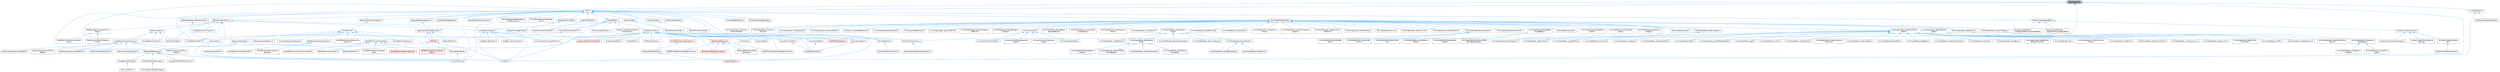 digraph "EditorEngine.h"
{
 // INTERACTIVE_SVG=YES
 // LATEX_PDF_SIZE
  bgcolor="transparent";
  edge [fontname=Helvetica,fontsize=10,labelfontname=Helvetica,labelfontsize=10];
  node [fontname=Helvetica,fontsize=10,shape=box,height=0.2,width=0.4];
  Node1 [id="Node000001",label="EditorEngine.h",height=0.2,width=0.4,color="gray40", fillcolor="grey60", style="filled", fontcolor="black",tooltip=" "];
  Node1 -> Node2 [id="edge1_Node000001_Node000002",dir="back",color="steelblue1",style="solid",tooltip=" "];
  Node2 [id="Node000002",label="BookMarkTypeActions.h",height=0.2,width=0.4,color="grey40", fillcolor="white", style="filled",URL="$d0/d2f/BookMarkTypeActions_8h.html",tooltip=" "];
  Node2 -> Node3 [id="edge2_Node000002_Node000003",dir="back",color="steelblue1",style="solid",tooltip=" "];
  Node3 [id="Node000003",label="BookmarkSingleViewportActions.h",height=0.2,width=0.4,color="grey40", fillcolor="white", style="filled",URL="$d3/dd5/BookmarkSingleViewportActions_8h.html",tooltip=" "];
  Node1 -> Node4 [id="edge3_Node000001_Node000004",dir="back",color="steelblue1",style="solid",tooltip=" "];
  Node4 [id="Node000004",label="Editor.h",height=0.2,width=0.4,color="grey40", fillcolor="white", style="filled",URL="$de/d6e/Editor_8h.html",tooltip=" "];
  Node4 -> Node5 [id="edge4_Node000004_Node000005",dir="back",color="steelblue1",style="solid",tooltip=" "];
  Node5 [id="Node000005",label="AnimGraphNode_Base.h",height=0.2,width=0.4,color="grey40", fillcolor="white", style="filled",URL="$d0/dfb/AnimGraphNode__Base_8h.html",tooltip=" "];
  Node5 -> Node6 [id="edge5_Node000005_Node000006",dir="back",color="steelblue1",style="solid",tooltip=" "];
  Node6 [id="Node000006",label="AnimGraphNodeAlphaOptions.h",height=0.2,width=0.4,color="grey40", fillcolor="white", style="filled",URL="$d6/df6/AnimGraphNodeAlphaOptions_8h.html",tooltip=" "];
  Node5 -> Node7 [id="edge6_Node000005_Node000007",dir="back",color="steelblue1",style="solid",tooltip=" "];
  Node7 [id="Node000007",label="AnimGraphNodeBinding.h",height=0.2,width=0.4,color="grey40", fillcolor="white", style="filled",URL="$d6/d3b/AnimGraphNodeBinding_8h.html",tooltip=" "];
  Node5 -> Node8 [id="edge7_Node000005_Node000008",dir="back",color="steelblue1",style="solid",tooltip=" "];
  Node8 [id="Node000008",label="AnimGraphNode_ApplyAdditive.h",height=0.2,width=0.4,color="grey40", fillcolor="white", style="filled",URL="$da/d67/AnimGraphNode__ApplyAdditive_8h.html",tooltip=" "];
  Node5 -> Node9 [id="edge8_Node000005_Node000009",dir="back",color="steelblue1",style="solid",tooltip=" "];
  Node9 [id="Node000009",label="AnimGraphNode_ApplyMeshSpace\lAdditive.h",height=0.2,width=0.4,color="grey40", fillcolor="white", style="filled",URL="$dd/dc4/AnimGraphNode__ApplyMeshSpaceAdditive_8h.html",tooltip=" "];
  Node5 -> Node10 [id="edge9_Node000005_Node000010",dir="back",color="steelblue1",style="solid",tooltip=" "];
  Node10 [id="Node000010",label="AnimGraphNode_AssetPlayer\lBase.h",height=0.2,width=0.4,color="grey40", fillcolor="white", style="filled",URL="$d1/d4f/AnimGraphNode__AssetPlayerBase_8h.html",tooltip=" "];
  Node10 -> Node11 [id="edge10_Node000010_Node000011",dir="back",color="steelblue1",style="solid",tooltip=" "];
  Node11 [id="Node000011",label="AnimGraphNode_BlendSpace\lBase.h",height=0.2,width=0.4,color="grey40", fillcolor="white", style="filled",URL="$d7/d6d/AnimGraphNode__BlendSpaceBase_8h.html",tooltip=" "];
  Node11 -> Node12 [id="edge11_Node000011_Node000012",dir="back",color="steelblue1",style="solid",tooltip=" "];
  Node12 [id="Node000012",label="AnimGraphNode_AimOffsetLookAt.h",height=0.2,width=0.4,color="grey40", fillcolor="white", style="filled",URL="$d2/daa/AnimGraphNode__AimOffsetLookAt_8h.html",tooltip=" "];
  Node11 -> Node13 [id="edge12_Node000011_Node000013",dir="back",color="steelblue1",style="solid",tooltip=" "];
  Node13 [id="Node000013",label="AnimGraphNode_BlendSpace\lEvaluator.h",height=0.2,width=0.4,color="grey40", fillcolor="white", style="filled",URL="$d0/d5d/AnimGraphNode__BlendSpaceEvaluator_8h.html",tooltip=" "];
  Node11 -> Node14 [id="edge13_Node000011_Node000014",dir="back",color="steelblue1",style="solid",tooltip=" "];
  Node14 [id="Node000014",label="AnimGraphNode_BlendSpace\lPlayer.h",height=0.2,width=0.4,color="grey40", fillcolor="white", style="filled",URL="$d2/d22/AnimGraphNode__BlendSpacePlayer_8h.html",tooltip=" "];
  Node11 -> Node15 [id="edge14_Node000011_Node000015",dir="back",color="steelblue1",style="solid",tooltip=" "];
  Node15 [id="Node000015",label="AnimGraphNode_RotationOffset\lBlendSpace.h",height=0.2,width=0.4,color="grey40", fillcolor="white", style="filled",URL="$dc/dd5/AnimGraphNode__RotationOffsetBlendSpace_8h.html",tooltip=" "];
  Node10 -> Node16 [id="edge15_Node000010_Node000016",dir="back",color="steelblue1",style="solid",tooltip=" "];
  Node16 [id="Node000016",label="AnimGraphNode_PoseByName.h",height=0.2,width=0.4,color="grey40", fillcolor="white", style="filled",URL="$d7/d02/AnimGraphNode__PoseByName_8h.html",tooltip=" "];
  Node10 -> Node17 [id="edge16_Node000010_Node000017",dir="back",color="steelblue1",style="solid",tooltip=" "];
  Node17 [id="Node000017",label="AnimGraphNode_PoseHandler.h",height=0.2,width=0.4,color="grey40", fillcolor="white", style="filled",URL="$df/dfb/AnimGraphNode__PoseHandler_8h.html",tooltip=" "];
  Node17 -> Node18 [id="edge17_Node000017_Node000018",dir="back",color="steelblue1",style="solid",tooltip=" "];
  Node18 [id="Node000018",label="AnimGraphNode_PoseBlendNode.h",height=0.2,width=0.4,color="grey40", fillcolor="white", style="filled",URL="$de/d70/AnimGraphNode__PoseBlendNode_8h.html",tooltip=" "];
  Node17 -> Node19 [id="edge18_Node000017_Node000019",dir="back",color="steelblue1",style="solid",tooltip=" "];
  Node19 [id="Node000019",label="AnimGraphNode_PoseDriver.h",height=0.2,width=0.4,color="grey40", fillcolor="white", style="filled",URL="$d7/d7d/AnimGraphNode__PoseDriver_8h.html",tooltip=" "];
  Node10 -> Node20 [id="edge19_Node000010_Node000020",dir="back",color="steelblue1",style="solid",tooltip=" "];
  Node20 [id="Node000020",label="AnimGraphNode_SequenceEvaluator.h",height=0.2,width=0.4,color="grey40", fillcolor="white", style="filled",URL="$d1/d1c/AnimGraphNode__SequenceEvaluator_8h.html",tooltip=" "];
  Node10 -> Node21 [id="edge20_Node000010_Node000021",dir="back",color="steelblue1",style="solid",tooltip=" "];
  Node21 [id="Node000021",label="AnimGraphNode_SequencePlayer.h",height=0.2,width=0.4,color="grey40", fillcolor="white", style="filled",URL="$d2/d91/AnimGraphNode__SequencePlayer_8h.html",tooltip=" "];
  Node5 -> Node22 [id="edge21_Node000005_Node000022",dir="back",color="steelblue1",style="solid",tooltip=" "];
  Node22 [id="Node000022",label="AnimGraphNode_BlendBoneBy\lChannel.h",height=0.2,width=0.4,color="grey40", fillcolor="white", style="filled",URL="$de/da9/AnimGraphNode__BlendBoneByChannel_8h.html",tooltip=" "];
  Node5 -> Node23 [id="edge22_Node000005_Node000023",dir="back",color="steelblue1",style="solid",tooltip=" "];
  Node23 [id="Node000023",label="AnimGraphNode_BlendListBase.h",height=0.2,width=0.4,color="grey40", fillcolor="white", style="filled",URL="$d7/d20/AnimGraphNode__BlendListBase_8h.html",tooltip=" "];
  Node23 -> Node24 [id="edge23_Node000023_Node000024",dir="back",color="steelblue1",style="solid",tooltip=" "];
  Node24 [id="Node000024",label="AnimGraphNode_BlendListBy\lBool.h",height=0.2,width=0.4,color="grey40", fillcolor="white", style="filled",URL="$d9/d9d/AnimGraphNode__BlendListByBool_8h.html",tooltip=" "];
  Node23 -> Node25 [id="edge24_Node000023_Node000025",dir="back",color="steelblue1",style="solid",tooltip=" "];
  Node25 [id="Node000025",label="AnimGraphNode_BlendListBy\lEnum.h",height=0.2,width=0.4,color="grey40", fillcolor="white", style="filled",URL="$de/d60/AnimGraphNode__BlendListByEnum_8h.html",tooltip=" "];
  Node23 -> Node26 [id="edge25_Node000023_Node000026",dir="back",color="steelblue1",style="solid",tooltip=" "];
  Node26 [id="Node000026",label="AnimGraphNode_BlendListBy\lInt.h",height=0.2,width=0.4,color="grey40", fillcolor="white", style="filled",URL="$dc/df2/AnimGraphNode__BlendListByInt_8h.html",tooltip=" "];
  Node23 -> Node27 [id="edge26_Node000023_Node000027",dir="back",color="steelblue1",style="solid",tooltip=" "];
  Node27 [id="Node000027",label="AnimGraphNode_LayeredBone\lBlend.h",height=0.2,width=0.4,color="grey40", fillcolor="white", style="filled",URL="$d2/d01/AnimGraphNode__LayeredBoneBlend_8h.html",tooltip=" "];
  Node5 -> Node28 [id="edge27_Node000005_Node000028",dir="back",color="steelblue1",style="solid",tooltip=" "];
  Node28 [id="Node000028",label="AnimGraphNode_BlendSpace\lGraphBase.h",height=0.2,width=0.4,color="grey40", fillcolor="white", style="filled",URL="$d6/d44/AnimGraphNode__BlendSpaceGraphBase_8h.html",tooltip=" "];
  Node28 -> Node29 [id="edge28_Node000028_Node000029",dir="back",color="steelblue1",style="solid",tooltip=" "];
  Node29 [id="Node000029",label="AnimGraphNode_BlendSpace\lGraph.h",height=0.2,width=0.4,color="grey40", fillcolor="white", style="filled",URL="$d7/d81/AnimGraphNode__BlendSpaceGraph_8h.html",tooltip=" "];
  Node28 -> Node30 [id="edge29_Node000028_Node000030",dir="back",color="steelblue1",style="solid",tooltip=" "];
  Node30 [id="Node000030",label="AnimGraphNode_RotationOffset\lBlendSpaceGraph.h",height=0.2,width=0.4,color="grey40", fillcolor="white", style="filled",URL="$d0/d4c/AnimGraphNode__RotationOffsetBlendSpaceGraph_8h.html",tooltip=" "];
  Node5 -> Node31 [id="edge30_Node000005_Node000031",dir="back",color="steelblue1",style="solid",tooltip=" "];
  Node31 [id="Node000031",label="AnimGraphNode_BlendSpace\lSampleResult.h",height=0.2,width=0.4,color="grey40", fillcolor="white", style="filled",URL="$de/df8/AnimGraphNode__BlendSpaceSampleResult_8h.html",tooltip=" "];
  Node5 -> Node32 [id="edge31_Node000005_Node000032",dir="back",color="steelblue1",style="solid",tooltip=" "];
  Node32 [id="Node000032",label="AnimGraphNode_ComponentTo\lLocalSpace.h",height=0.2,width=0.4,color="grey40", fillcolor="white", style="filled",URL="$d1/d3f/AnimGraphNode__ComponentToLocalSpace_8h.html",tooltip=" "];
  Node5 -> Node33 [id="edge32_Node000005_Node000033",dir="back",color="steelblue1",style="solid",tooltip=" "];
  Node33 [id="Node000033",label="AnimGraphNode_CopyPoseFrom\lMesh.h",height=0.2,width=0.4,color="grey40", fillcolor="white", style="filled",URL="$d6/d71/AnimGraphNode__CopyPoseFromMesh_8h.html",tooltip=" "];
  Node5 -> Node34 [id="edge33_Node000005_Node000034",dir="back",color="steelblue1",style="solid",tooltip=" "];
  Node34 [id="Node000034",label="AnimGraphNode_CurveSource.h",height=0.2,width=0.4,color="grey40", fillcolor="white", style="filled",URL="$dc/de5/AnimGraphNode__CurveSource_8h.html",tooltip=" "];
  Node5 -> Node35 [id="edge34_Node000005_Node000035",dir="back",color="steelblue1",style="solid",tooltip=" "];
  Node35 [id="Node000035",label="AnimGraphNode_CustomProperty.h",height=0.2,width=0.4,color="grey40", fillcolor="white", style="filled",URL="$d8/d3f/AnimGraphNode__CustomProperty_8h.html",tooltip=" "];
  Node35 -> Node36 [id="edge35_Node000035_Node000036",dir="back",color="steelblue1",style="solid",tooltip=" "];
  Node36 [id="Node000036",label="AnimGraphNode_LinkedAnim\lGraphBase.h",height=0.2,width=0.4,color="grey40", fillcolor="white", style="filled",URL="$d5/de1/AnimGraphNode__LinkedAnimGraphBase_8h.html",tooltip=" "];
  Node36 -> Node37 [id="edge36_Node000036_Node000037",dir="back",color="steelblue1",style="solid",tooltip=" "];
  Node37 [id="Node000037",label="AnimGraphNode_LinkedAnim\lGraph.h",height=0.2,width=0.4,color="grey40", fillcolor="white", style="filled",URL="$da/dd5/AnimGraphNode__LinkedAnimGraph_8h.html",tooltip=" "];
  Node36 -> Node38 [id="edge37_Node000036_Node000038",dir="back",color="steelblue1",style="solid",tooltip=" "];
  Node38 [id="Node000038",label="AnimGraphNode_LinkedAnim\lLayer.h",height=0.2,width=0.4,color="grey40", fillcolor="white", style="filled",URL="$dc/d51/AnimGraphNode__LinkedAnimLayer_8h.html",tooltip=" "];
  Node5 -> Node39 [id="edge38_Node000005_Node000039",dir="back",color="steelblue1",style="solid",tooltip=" "];
  Node39 [id="Node000039",label="AnimGraphNode_DeadBlending.h",height=0.2,width=0.4,color="grey40", fillcolor="white", style="filled",URL="$d8/d73/AnimGraphNode__DeadBlending_8h.html",tooltip=" "];
  Node5 -> Node40 [id="edge39_Node000005_Node000040",dir="back",color="steelblue1",style="solid",tooltip=" "];
  Node40 [id="Node000040",label="AnimGraphNode_Inertialization.h",height=0.2,width=0.4,color="grey40", fillcolor="white", style="filled",URL="$d7/d66/AnimGraphNode__Inertialization_8h.html",tooltip=" "];
  Node5 -> Node41 [id="edge40_Node000005_Node000041",dir="back",color="steelblue1",style="solid",tooltip=" "];
  Node41 [id="Node000041",label="AnimGraphNode_LinkedInput\lPose.h",height=0.2,width=0.4,color="grey40", fillcolor="white", style="filled",URL="$d7/d8c/AnimGraphNode__LinkedInputPose_8h.html",tooltip=" "];
  Node5 -> Node42 [id="edge41_Node000005_Node000042",dir="back",color="steelblue1",style="solid",tooltip=" "];
  Node42 [id="Node000042",label="AnimGraphNode_LocalToComponent\lSpace.h",height=0.2,width=0.4,color="grey40", fillcolor="white", style="filled",URL="$d6/d01/AnimGraphNode__LocalToComponentSpace_8h.html",tooltip=" "];
  Node5 -> Node43 [id="edge42_Node000005_Node000043",dir="back",color="steelblue1",style="solid",tooltip=" "];
  Node43 [id="Node000043",label="AnimGraphNode_MakeDynamic\lAdditive.h",height=0.2,width=0.4,color="grey40", fillcolor="white", style="filled",URL="$d4/dc9/AnimGraphNode__MakeDynamicAdditive_8h.html",tooltip=" "];
  Node5 -> Node44 [id="edge43_Node000005_Node000044",dir="back",color="steelblue1",style="solid",tooltip=" "];
  Node44 [id="Node000044",label="AnimGraphNode_MeshRefPose.h",height=0.2,width=0.4,color="grey40", fillcolor="white", style="filled",URL="$d3/d58/AnimGraphNode__MeshRefPose_8h.html",tooltip=" "];
  Node5 -> Node45 [id="edge44_Node000005_Node000045",dir="back",color="steelblue1",style="solid",tooltip=" "];
  Node45 [id="Node000045",label="AnimGraphNode_Mirror.h",height=0.2,width=0.4,color="grey40", fillcolor="white", style="filled",URL="$de/d96/AnimGraphNode__Mirror_8h.html",tooltip=" "];
  Node5 -> Node46 [id="edge45_Node000005_Node000046",dir="back",color="steelblue1",style="solid",tooltip=" "];
  Node46 [id="Node000046",label="AnimGraphNode_ModifyCurve.h",height=0.2,width=0.4,color="grey40", fillcolor="white", style="filled",URL="$d5/d09/AnimGraphNode__ModifyCurve_8h.html",tooltip=" "];
  Node5 -> Node47 [id="edge46_Node000005_Node000047",dir="back",color="steelblue1",style="solid",tooltip=" "];
  Node47 [id="Node000047",label="AnimGraphNode_MultiWayBlend.h",height=0.2,width=0.4,color="grey40", fillcolor="white", style="filled",URL="$dd/dcb/AnimGraphNode__MultiWayBlend_8h.html",tooltip=" "];
  Node5 -> Node48 [id="edge47_Node000005_Node000048",dir="back",color="steelblue1",style="solid",tooltip=" "];
  Node48 [id="Node000048",label="AnimGraphNode_PoseSnapshot.h",height=0.2,width=0.4,color="grey40", fillcolor="white", style="filled",URL="$d1/d92/AnimGraphNode__PoseSnapshot_8h.html",tooltip=" "];
  Node5 -> Node49 [id="edge48_Node000005_Node000049",dir="back",color="steelblue1",style="solid",tooltip=" "];
  Node49 [id="Node000049",label="AnimGraphNode_RandomPlayer.h",height=0.2,width=0.4,color="grey40", fillcolor="white", style="filled",URL="$dc/d48/AnimGraphNode__RandomPlayer_8h.html",tooltip=" "];
  Node5 -> Node50 [id="edge49_Node000005_Node000050",dir="back",color="steelblue1",style="solid",tooltip=" "];
  Node50 [id="Node000050",label="AnimGraphNode_RefPoseBase.h",height=0.2,width=0.4,color="grey40", fillcolor="white", style="filled",URL="$d8/d34/AnimGraphNode__RefPoseBase_8h.html",tooltip=" "];
  Node50 -> Node51 [id="edge50_Node000050_Node000051",dir="back",color="steelblue1",style="solid",tooltip=" "];
  Node51 [id="Node000051",label="AnimGraphNode_IdentityPose.h",height=0.2,width=0.4,color="grey40", fillcolor="white", style="filled",URL="$d8/dac/AnimGraphNode__IdentityPose_8h.html",tooltip=" "];
  Node50 -> Node52 [id="edge51_Node000050_Node000052",dir="back",color="steelblue1",style="solid",tooltip=" "];
  Node52 [id="Node000052",label="AnimGraphNode_LocalRefPose.h",height=0.2,width=0.4,color="grey40", fillcolor="white", style="filled",URL="$df/d6f/AnimGraphNode__LocalRefPose_8h.html",tooltip=" "];
  Node50 -> Node48 [id="edge52_Node000050_Node000048",dir="back",color="steelblue1",style="solid",tooltip=" "];
  Node5 -> Node53 [id="edge53_Node000005_Node000053",dir="back",color="steelblue1",style="solid",tooltip=" "];
  Node53 [id="Node000053",label="AnimGraphNode_Root.h",height=0.2,width=0.4,color="grey40", fillcolor="white", style="filled",URL="$d2/d39/AnimGraphNode__Root_8h.html",tooltip=" "];
  Node5 -> Node54 [id="edge54_Node000005_Node000054",dir="back",color="steelblue1",style="solid",tooltip=" "];
  Node54 [id="Node000054",label="AnimGraphNode_RotateRoot\lBone.h",height=0.2,width=0.4,color="grey40", fillcolor="white", style="filled",URL="$d4/de0/AnimGraphNode__RotateRootBone_8h.html",tooltip=" "];
  Node5 -> Node55 [id="edge55_Node000005_Node000055",dir="back",color="steelblue1",style="solid",tooltip=" "];
  Node55 [id="Node000055",label="AnimGraphNode_SaveCached\lPose.h",height=0.2,width=0.4,color="grey40", fillcolor="white", style="filled",URL="$df/d5e/AnimGraphNode__SaveCachedPose_8h.html",tooltip=" "];
  Node5 -> Node56 [id="edge56_Node000005_Node000056",dir="back",color="steelblue1",style="solid",tooltip=" "];
  Node56 [id="Node000056",label="AnimGraphNode_ScaleChain\lLength.h",height=0.2,width=0.4,color="grey40", fillcolor="white", style="filled",URL="$d9/df8/AnimGraphNode__ScaleChainLength_8h.html",tooltip=" "];
  Node5 -> Node57 [id="edge57_Node000005_Node000057",dir="back",color="steelblue1",style="solid",tooltip=" "];
  Node57 [id="Node000057",label="AnimGraphNode_SkeletalControl\lBase.h",height=0.2,width=0.4,color="grey40", fillcolor="white", style="filled",URL="$d9/dff/AnimGraphNode__SkeletalControlBase_8h.html",tooltip=" "];
  Node57 -> Node58 [id="edge58_Node000057_Node000058",dir="back",color="steelblue1",style="solid",tooltip=" "];
  Node58 [id="Node000058",label="AnimGraphNode_AnimDynamics.h",height=0.2,width=0.4,color="grey40", fillcolor="white", style="filled",URL="$da/dc2/AnimGraphNode__AnimDynamics_8h.html",tooltip=" "];
  Node57 -> Node59 [id="edge59_Node000057_Node000059",dir="back",color="steelblue1",style="solid",tooltip=" "];
  Node59 [id="Node000059",label="AnimGraphNode_ApplyLimits.h",height=0.2,width=0.4,color="grey40", fillcolor="white", style="filled",URL="$dc/d36/AnimGraphNode__ApplyLimits_8h.html",tooltip=" "];
  Node57 -> Node60 [id="edge60_Node000057_Node000060",dir="back",color="steelblue1",style="solid",tooltip=" "];
  Node60 [id="Node000060",label="AnimGraphNode_BoneDriven\lController.h",height=0.2,width=0.4,color="grey40", fillcolor="white", style="filled",URL="$df/df3/AnimGraphNode__BoneDrivenController_8h.html",tooltip=" "];
  Node57 -> Node61 [id="edge61_Node000057_Node000061",dir="back",color="steelblue1",style="solid",tooltip=" "];
  Node61 [id="Node000061",label="AnimGraphNode_CCDIK.h",height=0.2,width=0.4,color="grey40", fillcolor="white", style="filled",URL="$df/d0d/AnimGraphNode__CCDIK_8h.html",tooltip=" "];
  Node57 -> Node62 [id="edge62_Node000057_Node000062",dir="back",color="steelblue1",style="solid",tooltip=" "];
  Node62 [id="Node000062",label="AnimGraphNode_Constraint.h",height=0.2,width=0.4,color="grey40", fillcolor="white", style="filled",URL="$d2/d98/AnimGraphNode__Constraint_8h.html",tooltip=" "];
  Node57 -> Node63 [id="edge63_Node000057_Node000063",dir="back",color="steelblue1",style="solid",tooltip=" "];
  Node63 [id="Node000063",label="AnimGraphNode_CopyBone.h",height=0.2,width=0.4,color="grey40", fillcolor="white", style="filled",URL="$dc/de6/AnimGraphNode__CopyBone_8h.html",tooltip=" "];
  Node57 -> Node64 [id="edge64_Node000057_Node000064",dir="back",color="steelblue1",style="solid",tooltip=" "];
  Node64 [id="Node000064",label="AnimGraphNode_CopyBoneDelta.h",height=0.2,width=0.4,color="grey40", fillcolor="white", style="filled",URL="$d8/d60/AnimGraphNode__CopyBoneDelta_8h.html",tooltip=" "];
  Node57 -> Node65 [id="edge65_Node000057_Node000065",dir="back",color="steelblue1",style="solid",tooltip=" "];
  Node65 [id="Node000065",label="AnimGraphNode_Fabrik.h",height=0.2,width=0.4,color="grey40", fillcolor="white", style="filled",URL="$d6/d79/AnimGraphNode__Fabrik_8h.html",tooltip=" "];
  Node57 -> Node66 [id="edge66_Node000057_Node000066",dir="back",color="steelblue1",style="solid",tooltip=" "];
  Node66 [id="Node000066",label="AnimGraphNode_HandIKRetargeting.h",height=0.2,width=0.4,color="grey40", fillcolor="white", style="filled",URL="$dd/dee/AnimGraphNode__HandIKRetargeting_8h.html",tooltip=" "];
  Node57 -> Node67 [id="edge67_Node000057_Node000067",dir="back",color="steelblue1",style="solid",tooltip=" "];
  Node67 [id="Node000067",label="AnimGraphNode_LegIK.h",height=0.2,width=0.4,color="grey40", fillcolor="white", style="filled",URL="$d3/d59/AnimGraphNode__LegIK_8h.html",tooltip=" "];
  Node57 -> Node68 [id="edge68_Node000057_Node000068",dir="back",color="steelblue1",style="solid",tooltip=" "];
  Node68 [id="Node000068",label="AnimGraphNode_LookAt.h",height=0.2,width=0.4,color="grey40", fillcolor="white", style="filled",URL="$dd/de3/AnimGraphNode__LookAt_8h.html",tooltip=" "];
  Node57 -> Node69 [id="edge69_Node000057_Node000069",dir="back",color="steelblue1",style="solid",tooltip=" "];
  Node69 [id="Node000069",label="AnimGraphNode_ModifyBone.h",height=0.2,width=0.4,color="grey40", fillcolor="white", style="filled",URL="$d1/d8e/AnimGraphNode__ModifyBone_8h.html",tooltip=" "];
  Node57 -> Node70 [id="edge70_Node000057_Node000070",dir="back",color="steelblue1",style="solid",tooltip=" "];
  Node70 [id="Node000070",label="AnimGraphNode_ModularVehicle\lController.h",height=0.2,width=0.4,color="grey40", fillcolor="white", style="filled",URL="$d3/d04/AnimGraphNode__ModularVehicleController_8h.html",tooltip=" "];
  Node57 -> Node71 [id="edge71_Node000057_Node000071",dir="back",color="steelblue1",style="solid",tooltip=" "];
  Node71 [id="Node000071",label="AnimGraphNode_ObserveBone.h",height=0.2,width=0.4,color="grey40", fillcolor="white", style="filled",URL="$d0/dcc/AnimGraphNode__ObserveBone_8h.html",tooltip=" "];
  Node57 -> Node72 [id="edge72_Node000057_Node000072",dir="back",color="steelblue1",style="solid",tooltip=" "];
  Node72 [id="Node000072",label="AnimGraphNode_ResetRoot.h",height=0.2,width=0.4,color="grey40", fillcolor="white", style="filled",URL="$dd/da9/AnimGraphNode__ResetRoot_8h.html",tooltip=" "];
  Node57 -> Node73 [id="edge73_Node000057_Node000073",dir="back",color="steelblue1",style="solid",tooltip=" "];
  Node73 [id="Node000073",label="AnimGraphNode_RigidBody.h",height=0.2,width=0.4,color="grey40", fillcolor="white", style="filled",URL="$d0/d05/AnimGraphNode__RigidBody_8h.html",tooltip=" "];
  Node57 -> Node74 [id="edge74_Node000057_Node000074",dir="back",color="steelblue1",style="solid",tooltip=" "];
  Node74 [id="Node000074",label="AnimGraphNode_RotationMultiplier.h",height=0.2,width=0.4,color="grey40", fillcolor="white", style="filled",URL="$d6/d16/AnimGraphNode__RotationMultiplier_8h.html",tooltip=" "];
  Node57 -> Node75 [id="edge75_Node000057_Node000075",dir="back",color="steelblue1",style="solid",tooltip=" "];
  Node75 [id="Node000075",label="AnimGraphNode_SplineIK.h",height=0.2,width=0.4,color="grey40", fillcolor="white", style="filled",URL="$d0/d7e/AnimGraphNode__SplineIK_8h.html",tooltip=" "];
  Node57 -> Node76 [id="edge76_Node000057_Node000076",dir="back",color="steelblue1",style="solid",tooltip=" "];
  Node76 [id="Node000076",label="AnimGraphNode_SpringBone.h",height=0.2,width=0.4,color="grey40", fillcolor="white", style="filled",URL="$dc/d38/AnimGraphNode__SpringBone_8h.html",tooltip=" "];
  Node57 -> Node77 [id="edge77_Node000057_Node000077",dir="back",color="steelblue1",style="solid",tooltip=" "];
  Node77 [id="Node000077",label="AnimGraphNode_StageCoach\lWheelController.h",height=0.2,width=0.4,color="grey40", fillcolor="white", style="filled",URL="$d6/dbe/AnimGraphNode__StageCoachWheelController_8h.html",tooltip=" "];
  Node57 -> Node78 [id="edge78_Node000057_Node000078",dir="back",color="steelblue1",style="solid",tooltip=" "];
  Node78 [id="Node000078",label="AnimGraphNode_Trail.h",height=0.2,width=0.4,color="grey40", fillcolor="white", style="filled",URL="$d4/d5a/AnimGraphNode__Trail_8h.html",tooltip=" "];
  Node57 -> Node79 [id="edge79_Node000057_Node000079",dir="back",color="steelblue1",style="solid",tooltip=" "];
  Node79 [id="Node000079",label="AnimGraphNode_TwistCorrective\lNode.h",height=0.2,width=0.4,color="grey40", fillcolor="white", style="filled",URL="$de/d7f/AnimGraphNode__TwistCorrectiveNode_8h.html",tooltip=" "];
  Node57 -> Node80 [id="edge80_Node000057_Node000080",dir="back",color="steelblue1",style="solid",tooltip=" "];
  Node80 [id="Node000080",label="AnimGraphNode_TwoBoneIK.h",height=0.2,width=0.4,color="grey40", fillcolor="white", style="filled",URL="$d1/dc2/AnimGraphNode__TwoBoneIK_8h.html",tooltip=" "];
  Node57 -> Node81 [id="edge81_Node000057_Node000081",dir="back",color="steelblue1",style="solid",tooltip=" "];
  Node81 [id="Node000081",label="AnimGraphNode_WheelController.h",height=0.2,width=0.4,color="grey40", fillcolor="white", style="filled",URL="$df/de4/AnimGraphNode__WheelController_8h.html",tooltip=" "];
  Node5 -> Node82 [id="edge82_Node000005_Node000082",dir="back",color="steelblue1",style="solid",tooltip=" "];
  Node82 [id="Node000082",label="AnimGraphNode_Slot.h",height=0.2,width=0.4,color="grey40", fillcolor="white", style="filled",URL="$df/d63/AnimGraphNode__Slot_8h.html",tooltip=" "];
  Node5 -> Node83 [id="edge83_Node000005_Node000083",dir="back",color="steelblue1",style="solid",tooltip=" "];
  Node83 [id="Node000083",label="AnimGraphNode_StateMachine\lBase.h",height=0.2,width=0.4,color="grey40", fillcolor="white", style="filled",URL="$dc/d11/AnimGraphNode__StateMachineBase_8h.html",tooltip=" "];
  Node83 -> Node84 [id="edge84_Node000083_Node000084",dir="back",color="steelblue1",style="solid",tooltip=" "];
  Node84 [id="Node000084",label="AnimGraphNode_StateMachine.h",height=0.2,width=0.4,color="grey40", fillcolor="white", style="filled",URL="$d9/d4d/AnimGraphNode__StateMachine_8h.html",tooltip=" "];
  Node5 -> Node85 [id="edge85_Node000005_Node000085",dir="back",color="steelblue1",style="solid",tooltip=" "];
  Node85 [id="Node000085",label="AnimGraphNode_StateResult.h",height=0.2,width=0.4,color="grey40", fillcolor="white", style="filled",URL="$d3/d7e/AnimGraphNode__StateResult_8h.html",tooltip=" "];
  Node85 -> Node86 [id="edge86_Node000085_Node000086",dir="back",color="steelblue1",style="solid",tooltip=" "];
  Node86 [id="Node000086",label="AnimGraphNode_CustomTransition\lResult.h",height=0.2,width=0.4,color="grey40", fillcolor="white", style="filled",URL="$df/d6e/AnimGraphNode__CustomTransitionResult_8h.html",tooltip=" "];
  Node5 -> Node87 [id="edge87_Node000005_Node000087",dir="back",color="steelblue1",style="solid",tooltip=" "];
  Node87 [id="Node000087",label="AnimGraphNode_Transition\lPoseEvaluator.h",height=0.2,width=0.4,color="grey40", fillcolor="white", style="filled",URL="$d8/dec/AnimGraphNode__TransitionPoseEvaluator_8h.html",tooltip=" "];
  Node5 -> Node88 [id="edge88_Node000005_Node000088",dir="back",color="steelblue1",style="solid",tooltip=" "];
  Node88 [id="Node000088",label="AnimGraphNode_Transition\lResult.h",height=0.2,width=0.4,color="grey40", fillcolor="white", style="filled",URL="$d7/d74/AnimGraphNode__TransitionResult_8h.html",tooltip=" "];
  Node5 -> Node89 [id="edge89_Node000005_Node000089",dir="back",color="steelblue1",style="solid",tooltip=" "];
  Node89 [id="Node000089",label="AnimGraphNode_TwoWayBlend.h",height=0.2,width=0.4,color="grey40", fillcolor="white", style="filled",URL="$d0/df0/AnimGraphNode__TwoWayBlend_8h.html",tooltip=" "];
  Node5 -> Node90 [id="edge90_Node000005_Node000090",dir="back",color="steelblue1",style="solid",tooltip=" "];
  Node90 [id="Node000090",label="AnimGraphNode_UseCachedPose.h",height=0.2,width=0.4,color="grey40", fillcolor="white", style="filled",URL="$d8/d30/AnimGraphNode__UseCachedPose_8h.html",tooltip=" "];
  Node5 -> Node91 [id="edge91_Node000005_Node000091",dir="back",color="steelblue1",style="solid",tooltip=" "];
  Node91 [id="Node000091",label="AnimationGraph.h",height=0.2,width=0.4,color="grey40", fillcolor="white", style="filled",URL="$df/d2e/AnimationGraph_8h.html",tooltip=" "];
  Node91 -> Node92 [id="edge92_Node000091_Node000092",dir="back",color="steelblue1",style="solid",tooltip=" "];
  Node92 [id="Node000092",label="AnimationBlendSpaceSample\lGraph.h",height=0.2,width=0.4,color="grey40", fillcolor="white", style="filled",URL="$d1/d35/AnimationBlendSpaceSampleGraph_8h.html",tooltip=" "];
  Node91 -> Node93 [id="edge93_Node000091_Node000093",dir="back",color="steelblue1",style="solid",tooltip=" "];
  Node93 [id="Node000093",label="AnimationCustomTransition\lGraph.h",height=0.2,width=0.4,color="grey40", fillcolor="white", style="filled",URL="$dc/d6c/AnimationCustomTransitionGraph_8h.html",tooltip=" "];
  Node91 -> Node94 [id="edge94_Node000091_Node000094",dir="back",color="steelblue1",style="solid",tooltip=" "];
  Node94 [id="Node000094",label="AnimationStateGraph.h",height=0.2,width=0.4,color="grey40", fillcolor="white", style="filled",URL="$d1/d71/AnimationStateGraph_8h.html",tooltip=" "];
  Node91 -> Node95 [id="edge95_Node000091_Node000095",dir="back",color="steelblue1",style="solid",tooltip=" "];
  Node95 [id="Node000095",label="AnimationTransitionGraph.h",height=0.2,width=0.4,color="grey40", fillcolor="white", style="filled",URL="$d2/d0b/AnimationTransitionGraph_8h.html",tooltip=" "];
  Node5 -> Node96 [id="edge96_Node000005_Node000096",dir="back",color="steelblue1",style="solid",tooltip=" "];
  Node96 [id="Node000096",label="K2Node_AnimNodeReference.h",height=0.2,width=0.4,color="grey40", fillcolor="white", style="filled",URL="$d2/d81/K2Node__AnimNodeReference_8h.html",tooltip=" "];
  Node4 -> Node97 [id="edge97_Node000004_Node000097",dir="back",color="steelblue1",style="solid",tooltip=" "];
  Node97 [id="Node000097",label="AnimNodeEditModes.h",height=0.2,width=0.4,color="grey40", fillcolor="white", style="filled",URL="$db/dde/AnimNodeEditModes_8h.html",tooltip=" "];
  Node4 -> Node2 [id="edge98_Node000004_Node000002",dir="back",color="steelblue1",style="solid",tooltip=" "];
  Node4 -> Node98 [id="edge99_Node000004_Node000098",dir="back",color="steelblue1",style="solid",tooltip=" "];
  Node98 [id="Node000098",label="BrushBuilderDragDropOp.h",height=0.2,width=0.4,color="grey40", fillcolor="white", style="filled",URL="$d9/d56/BrushBuilderDragDropOp_8h.html",tooltip=" "];
  Node4 -> Node99 [id="edge100_Node000004_Node000099",dir="back",color="steelblue1",style="solid",tooltip=" "];
  Node99 [id="Node000099",label="DisplayClusterObjectRef.h",height=0.2,width=0.4,color="grey40", fillcolor="white", style="filled",URL="$d9/d87/DisplayClusterObjectRef_8h.html",tooltip=" "];
  Node99 -> Node100 [id="edge101_Node000099_Node000100",dir="back",color="steelblue1",style="solid",tooltip=" "];
  Node100 [id="Node000100",label="DisplayClusterRender\l_ProceduralMeshComponentRef.h",height=0.2,width=0.4,color="grey40", fillcolor="white", style="filled",URL="$da/dbe/DisplayClusterRender__ProceduralMeshComponentRef_8h.html",tooltip=" "];
  Node99 -> Node101 [id="edge102_Node000099_Node000101",dir="back",color="steelblue1",style="solid",tooltip=" "];
  Node101 [id="Node000101",label="DisplayClusterRender\l_StaticMeshComponentRef.h",height=0.2,width=0.4,color="grey40", fillcolor="white", style="filled",URL="$dd/d84/DisplayClusterRender__StaticMeshComponentRef_8h.html",tooltip=" "];
  Node99 -> Node102 [id="edge103_Node000099_Node000102",dir="back",color="steelblue1",style="solid",tooltip=" "];
  Node102 [id="Node000102",label="DisplayClusterRootActor.h",height=0.2,width=0.4,color="grey40", fillcolor="white", style="filled",URL="$d0/d41/DisplayClusterRootActor_8h.html",tooltip=" "];
  Node102 -> Node103 [id="edge104_Node000102_Node000103",dir="back",color="steelblue1",style="solid",tooltip=" "];
  Node103 [id="Node000103",label="DisplayClusterMoviePipeline\lSettings.h",height=0.2,width=0.4,color="grey40", fillcolor="white", style="filled",URL="$d7/d56/DisplayClusterMoviePipelineSettings_8h.html",tooltip=" "];
  Node102 -> Node104 [id="edge105_Node000102_Node000104",dir="back",color="steelblue1",style="solid",tooltip=" "];
  Node104 [id="Node000104",label="DisplayClusterViewportHelpers.h",height=0.2,width=0.4,color="grey40", fillcolor="white", style="filled",URL="$d6/d8b/DisplayClusterViewportHelpers_8h.html",tooltip=" "];
  Node102 -> Node105 [id="edge106_Node000102_Node000105",dir="back",color="steelblue1",style="solid",tooltip=" "];
  Node105 [id="Node000105",label="IDisplayClusterBlueprint\lAPI.h",height=0.2,width=0.4,color="grey40", fillcolor="white", style="filled",URL="$d6/dd6/IDisplayClusterBlueprintAPI_8h.html",tooltip=" "];
  Node105 -> Node106 [id="edge107_Node000105_Node000106",dir="back",color="steelblue1",style="solid",tooltip=" "];
  Node106 [id="Node000106",label="DisplayClusterBlueprintLib.h",height=0.2,width=0.4,color="grey40", fillcolor="white", style="filled",URL="$d9/d13/DisplayClusterBlueprintLib_8h.html",tooltip=" "];
  Node4 -> Node107 [id="edge108_Node000004_Node000107",dir="back",color="steelblue1",style="solid",tooltip=" "];
  Node107 [id="Node000107",label="EdModeInteractiveToolsContext.h",height=0.2,width=0.4,color="grey40", fillcolor="white", style="filled",URL="$d7/da4/EdModeInteractiveToolsContext_8h.html",tooltip=" "];
  Node107 -> Node108 [id="edge109_Node000107_Node000108",dir="back",color="steelblue1",style="solid",tooltip=" "];
  Node108 [id="Node000108",label="FractureTool.h",height=0.2,width=0.4,color="grey40", fillcolor="white", style="filled",URL="$d4/d30/FractureTool_8h.html",tooltip=" "];
  Node108 -> Node109 [id="edge110_Node000108_Node000109",dir="back",color="steelblue1",style="solid",tooltip=" "];
  Node109 [id="Node000109",label="FractureTool.cpp",height=0.2,width=0.4,color="grey40", fillcolor="white", style="filled",URL="$dc/d9a/FractureTool_8cpp.html",tooltip=" "];
  Node4 -> Node110 [id="edge111_Node000004_Node000110",dir="back",color="steelblue1",style="solid",tooltip=" "];
  Node110 [id="Node000110",label="EditorModeManager.h",height=0.2,width=0.4,color="grey40", fillcolor="white", style="filled",URL="$d9/dca/EditorModeManager_8h.html",tooltip=" "];
  Node110 -> Node111 [id="edge112_Node000110_Node000111",dir="back",color="steelblue1",style="solid",tooltip=" "];
  Node111 [id="Node000111",label="AssetEditorModeManager.h",height=0.2,width=0.4,color="grey40", fillcolor="white", style="filled",URL="$db/d83/AssetEditorModeManager_8h.html",tooltip=" "];
  Node111 -> Node112 [id="edge113_Node000111_Node000112",dir="back",color="steelblue1",style="solid",tooltip=" "];
  Node112 [id="Node000112",label="IPersonaEditorModeManager.h",height=0.2,width=0.4,color="grey40", fillcolor="white", style="filled",URL="$d7/dda/IPersonaEditorModeManager_8h.html",tooltip=" "];
  Node110 -> Node109 [id="edge114_Node000110_Node000109",dir="back",color="steelblue1",style="solid",tooltip=" "];
  Node110 -> Node113 [id="edge115_Node000110_Node000113",dir="back",color="steelblue1",style="solid",tooltip=" "];
  Node113 [id="Node000113",label="NavigationToolEditorSelection.h",height=0.2,width=0.4,color="grey40", fillcolor="white", style="filled",URL="$d8/dc1/NavigationToolEditorSelection_8h.html",tooltip=" "];
  Node110 -> Node114 [id="edge116_Node000110_Node000114",dir="back",color="steelblue1",style="solid",tooltip=" "];
  Node114 [id="Node000114",label="UnrealEd.h",height=0.2,width=0.4,color="grey40", fillcolor="white", style="filled",URL="$d2/d5f/UnrealEd_8h.html",tooltip=" "];
  Node110 -> Node115 [id="edge117_Node000110_Node000115",dir="back",color="steelblue1",style="solid",tooltip=" "];
  Node115 [id="Node000115",label="WidgetModeManager.h",height=0.2,width=0.4,color="grey40", fillcolor="white", style="filled",URL="$d7/d49/WidgetModeManager_8h.html",tooltip=" "];
  Node115 -> Node116 [id="edge118_Node000115_Node000116",dir="back",color="steelblue1",style="solid",tooltip=" "];
  Node116 [id="Node000116",label="ToolCompatible.h",height=0.2,width=0.4,color="grey40", fillcolor="white", style="filled",URL="$d4/d38/ToolCompatible_8h.html",tooltip=" "];
  Node4 -> Node117 [id="edge119_Node000004_Node000117",dir="back",color="steelblue1",style="solid",tooltip=" "];
  Node117 [id="Node000117",label="EditorViewportClient.h",height=0.2,width=0.4,color="grey40", fillcolor="white", style="filled",URL="$d4/d41/EditorViewportClient_8h.html",tooltip=" "];
  Node117 -> Node118 [id="edge120_Node000117_Node000118",dir="back",color="steelblue1",style="solid",tooltip=" "];
  Node118 [id="Node000118",label="AnimationEditorViewportClient.h",height=0.2,width=0.4,color="grey40", fillcolor="white", style="filled",URL="$d1/d45/AnimationEditorViewportClient_8h.html",tooltip=" "];
  Node117 -> Node119 [id="edge121_Node000117_Node000119",dir="back",color="steelblue1",style="solid",tooltip=" "];
  Node119 [id="Node000119",label="DataflowEditorViewportClient\lBase.h",height=0.2,width=0.4,color="grey40", fillcolor="white", style="filled",URL="$d8/ddd/DataflowEditorViewportClientBase_8h.html",tooltip=" "];
  Node119 -> Node120 [id="edge122_Node000119_Node000120",dir="back",color="steelblue1",style="solid",tooltip=" "];
  Node120 [id="Node000120",label="DataflowConstructionViewport\lClient.h",height=0.2,width=0.4,color="grey40", fillcolor="white", style="filled",URL="$d5/da1/DataflowConstructionViewportClient_8h.html",tooltip=" "];
  Node119 -> Node121 [id="edge123_Node000119_Node000121",dir="back",color="steelblue1",style="solid",tooltip=" "];
  Node121 [id="Node000121",label="DataflowSimulationViewport\lClient.h",height=0.2,width=0.4,color="grey40", fillcolor="white", style="filled",URL="$da/d6a/DataflowSimulationViewportClient_8h.html",tooltip=" "];
  Node117 -> Node122 [id="edge124_Node000117_Node000122",dir="back",color="steelblue1",style="solid",tooltip=" "];
  Node122 [id="Node000122",label="ISCSEditorCustomization.h",height=0.2,width=0.4,color="grey40", fillcolor="white", style="filled",URL="$de/d19/ISCSEditorCustomization_8h.html",tooltip=" "];
  Node117 -> Node123 [id="edge125_Node000117_Node000123",dir="back",color="steelblue1",style="solid",tooltip=" "];
  Node123 [id="Node000123",label="LevelEditorViewport.h",height=0.2,width=0.4,color="grey40", fillcolor="white", style="filled",URL="$d4/ddf/LevelEditorViewport_8h.html",tooltip=" "];
  Node123 -> Node2 [id="edge126_Node000123_Node000002",dir="back",color="steelblue1",style="solid",tooltip=" "];
  Node123 -> Node124 [id="edge127_Node000123_Node000124",dir="back",color="steelblue1",style="solid",tooltip=" "];
  Node124 [id="Node000124",label="DragTool_BoxSelect.h",height=0.2,width=0.4,color="grey40", fillcolor="white", style="filled",URL="$da/dbf/DragTool__BoxSelect_8h.html",tooltip=" "];
  Node123 -> Node125 [id="edge128_Node000123_Node000125",dir="back",color="steelblue1",style="solid",tooltip=" "];
  Node125 [id="Node000125",label="DragTool_FrustumSelect.h",height=0.2,width=0.4,color="grey40", fillcolor="white", style="filled",URL="$db/de7/DragTool__FrustumSelect_8h.html",tooltip=" "];
  Node123 -> Node109 [id="edge129_Node000123_Node000109",dir="back",color="steelblue1",style="solid",tooltip=" "];
  Node123 -> Node114 [id="edge130_Node000123_Node000114",dir="back",color="steelblue1",style="solid",tooltip=" "];
  Node117 -> Node126 [id="edge131_Node000117_Node000126",dir="back",color="steelblue1",style="solid",tooltip=" "];
  Node126 [id="Node000126",label="SEditorViewport.h",height=0.2,width=0.4,color="grey40", fillcolor="white", style="filled",URL="$dd/de0/SEditorViewport_8h.html",tooltip=" "];
  Node126 -> Node127 [id="edge132_Node000126_Node000127",dir="back",color="steelblue1",style="solid",tooltip=" "];
  Node127 [id="Node000127",label="AssetEditorViewportLayout.h",height=0.2,width=0.4,color="grey40", fillcolor="white", style="filled",URL="$df/d46/AssetEditorViewportLayout_8h.html",tooltip=" "];
  Node127 -> Node128 [id="edge133_Node000127_Node000128",dir="back",color="steelblue1",style="solid",tooltip=" "];
  Node128 [id="Node000128",label="BaseAssetToolkit.h",height=0.2,width=0.4,color="grey40", fillcolor="white", style="filled",URL="$d4/d85/BaseAssetToolkit_8h.html",tooltip=" "];
  Node127 -> Node129 [id="edge134_Node000127_Node000129",dir="back",color="steelblue1",style="solid",tooltip=" "];
  Node129 [id="Node000129",label="EditorViewportLayout2x2.h",height=0.2,width=0.4,color="grey40", fillcolor="white", style="filled",URL="$df/dbd/EditorViewportLayout2x2_8h.html",tooltip=" "];
  Node127 -> Node130 [id="edge135_Node000127_Node000130",dir="back",color="steelblue1",style="solid",tooltip=" "];
  Node130 [id="Node000130",label="EditorViewportLayoutFour\lPanes.h",height=0.2,width=0.4,color="grey40", fillcolor="white", style="filled",URL="$d4/d84/EditorViewportLayoutFourPanes_8h.html",tooltip=" "];
  Node127 -> Node131 [id="edge136_Node000127_Node000131",dir="back",color="steelblue1",style="solid",tooltip=" "];
  Node131 [id="Node000131",label="EditorViewportLayoutOnePane.h",height=0.2,width=0.4,color="grey40", fillcolor="white", style="filled",URL="$d2/da6/EditorViewportLayoutOnePane_8h.html",tooltip=" "];
  Node127 -> Node132 [id="edge137_Node000127_Node000132",dir="back",color="steelblue1",style="solid",tooltip=" "];
  Node132 [id="Node000132",label="EditorViewportLayoutThree\lPanes.h",height=0.2,width=0.4,color="grey40", fillcolor="white", style="filled",URL="$d2/d25/EditorViewportLayoutThreePanes_8h.html",tooltip=" "];
  Node127 -> Node133 [id="edge138_Node000127_Node000133",dir="back",color="steelblue1",style="solid",tooltip=" "];
  Node133 [id="Node000133",label="EditorViewportLayoutTwoPanes.h",height=0.2,width=0.4,color="grey40", fillcolor="white", style="filled",URL="$dc/d66/EditorViewportLayoutTwoPanes_8h.html",tooltip=" "];
  Node127 -> Node134 [id="edge139_Node000127_Node000134",dir="back",color="steelblue1",style="solid",tooltip=" "];
  Node134 [id="Node000134",label="EditorViewportTabContent.h",height=0.2,width=0.4,color="grey40", fillcolor="white", style="filled",URL="$d9/da4/EditorViewportTabContent_8h.html",tooltip=" "];
  Node126 -> Node135 [id="edge140_Node000126_Node000135",dir="back",color="steelblue1",style="solid",tooltip=" "];
  Node135 [id="Node000135",label="SAssetEditorViewport.h",height=0.2,width=0.4,color="grey40", fillcolor="white", style="filled",URL="$df/d5a/SAssetEditorViewport_8h.html",tooltip=" "];
  Node126 -> Node136 [id="edge141_Node000126_Node000136",dir="back",color="steelblue1",style="solid",tooltip=" "];
  Node136 [id="Node000136",label="SSkeletonWidget.h",height=0.2,width=0.4,color="grey40", fillcolor="white", style="filled",URL="$dd/da7/SSkeletonWidget_8h.html",tooltip=" "];
  Node117 -> Node136 [id="edge142_Node000117_Node000136",dir="back",color="steelblue1",style="solid",tooltip=" "];
  Node117 -> Node114 [id="edge143_Node000117_Node000114",dir="back",color="steelblue1",style="solid",tooltip=" "];
  Node117 -> Node137 [id="edge144_Node000117_Node000137",dir="back",color="steelblue1",style="solid",tooltip=" "];
  Node137 [id="Node000137",label="UnrealEdSharedPCH.h",height=0.2,width=0.4,color="grey40", fillcolor="white", style="filled",URL="$d1/de6/UnrealEdSharedPCH_8h.html",tooltip=" "];
  Node4 -> Node138 [id="edge145_Node000004_Node000138",dir="back",color="steelblue1",style="solid",tooltip=" "];
  Node138 [id="Node000138",label="ExportTextDragDropOp.h",height=0.2,width=0.4,color="grey40", fillcolor="white", style="filled",URL="$de/d5c/ExportTextDragDropOp_8h.html",tooltip=" "];
  Node4 -> Node139 [id="edge146_Node000004_Node000139",dir="back",color="steelblue1",style="solid",tooltip=" "];
  Node139 [id="Node000139",label="ExternalDirtyActorsTracker.h",height=0.2,width=0.4,color="grey40", fillcolor="white", style="filled",URL="$db/d89/ExternalDirtyActorsTracker_8h.html",tooltip=" "];
  Node139 -> Node140 [id="edge147_Node000139_Node000140",dir="back",color="steelblue1",style="solid",tooltip=" "];
  Node140 [id="Node000140",label="WorldPartition.h",height=0.2,width=0.4,color="grey40", fillcolor="white", style="filled",URL="$de/d1e/WorldPartition_8h.html",tooltip=" "];
  Node140 -> Node141 [id="edge148_Node000140_Node000141",dir="back",color="steelblue1",style="solid",tooltip=" "];
  Node141 [id="Node000141",label="DataLayerLoadingPolicy.h",height=0.2,width=0.4,color="grey40", fillcolor="white", style="filled",URL="$d4/d49/DataLayerLoadingPolicy_8h.html",tooltip=" "];
  Node140 -> Node142 [id="edge149_Node000140_Node000142",dir="back",color="steelblue1",style="solid",tooltip=" "];
  Node142 [id="Node000142",label="DataLayerManager.h",height=0.2,width=0.4,color="grey40", fillcolor="white", style="filled",URL="$de/d96/DataLayerManager_8h.html",tooltip=" "];
  Node142 -> Node143 [id="edge150_Node000142_Node000143",dir="back",color="steelblue1",style="solid",tooltip=" "];
  Node143 [id="Node000143",label="DataLayerSubsystem.h",height=0.2,width=0.4,color="grey40", fillcolor="white", style="filled",URL="$d2/d5d/DataLayerSubsystem_8h.html",tooltip=" "];
  Node140 -> Node144 [id="edge151_Node000140_Node000144",dir="back",color="steelblue1",style="solid",tooltip=" "];
  Node144 [id="Node000144",label="ExternalDataLayerManager.h",height=0.2,width=0.4,color="grey40", fillcolor="white", style="filled",URL="$d3/d7d/ExternalDataLayerManager_8h.html",tooltip=" "];
  Node140 -> Node145 [id="edge152_Node000140_Node000145",dir="back",color="steelblue1",style="solid",tooltip=" "];
  Node145 [id="Node000145",label="WorldPartitionBuilderHelpers.h",height=0.2,width=0.4,color="grey40", fillcolor="white", style="filled",URL="$db/dc0/WorldPartitionBuilderHelpers_8h.html",tooltip=" "];
  Node145 -> Node146 [id="edge153_Node000145_Node000146",dir="back",color="steelblue1",style="solid",tooltip=" "];
  Node146 [id="Node000146",label="WorldPartitionHLODsBuilder.h",height=0.2,width=0.4,color="grey40", fillcolor="white", style="filled",URL="$d3/d76/WorldPartitionHLODsBuilder_8h.html",tooltip=" "];
  Node145 -> Node147 [id="edge154_Node000145_Node000147",dir="back",color="steelblue1",style="solid",tooltip=" "];
  Node147 [id="Node000147",label="WorldPartitionStaticLighting\lBuilder.h",height=0.2,width=0.4,color="grey40", fillcolor="white", style="filled",URL="$d7/dfd/WorldPartitionStaticLightingBuilder_8h.html",tooltip=" "];
  Node140 -> Node148 [id="edge155_Node000140_Node000148",dir="back",color="steelblue1",style="solid",tooltip=" "];
  Node148 [id="Node000148",label="WorldPartitionLevelStreaming\lDynamic.h",height=0.2,width=0.4,color="grey40", fillcolor="white", style="filled",URL="$d4/d21/WorldPartitionLevelStreamingDynamic_8h.html",tooltip=" "];
  Node140 -> Node149 [id="edge156_Node000140_Node000149",dir="back",color="steelblue1",style="solid",tooltip=" "];
  Node149 [id="Node000149",label="WorldPartitionRuntimeHash.h",height=0.2,width=0.4,color="grey40", fillcolor="white", style="filled",URL="$d9/df1/WorldPartitionRuntimeHash_8h.html",tooltip=" "];
  Node149 -> Node150 [id="edge157_Node000149_Node000150",dir="back",color="steelblue1",style="solid",tooltip=" "];
  Node150 [id="Node000150",label="WorldPartitionConvertCommandlet.h",height=0.2,width=0.4,color="grey40", fillcolor="white", style="filled",URL="$db/d15/WorldPartitionConvertCommandlet_8h.html",tooltip=" "];
  Node149 -> Node151 [id="edge158_Node000149_Node000151",dir="back",color="steelblue1",style="solid",tooltip=" "];
  Node151 [id="Node000151",label="WorldPartitionConverter.h",height=0.2,width=0.4,color="grey40", fillcolor="white", style="filled",URL="$dc/df8/WorldPartitionConverter_8h.html",tooltip=" "];
  Node149 -> Node152 [id="edge159_Node000149_Node000152",dir="back",color="steelblue1",style="solid",tooltip=" "];
  Node152 [id="Node000152",label="WorldPartitionRuntimeHash\lSet.h",height=0.2,width=0.4,color="grey40", fillcolor="white", style="filled",URL="$d7/d94/WorldPartitionRuntimeHashSet_8h.html",tooltip=" "];
  Node149 -> Node153 [id="edge160_Node000149_Node000153",dir="back",color="steelblue1",style="solid",tooltip=" "];
  Node153 [id="Node000153",label="WorldPartitionRuntimeSpatial\lHash.h",height=0.2,width=0.4,color="red", fillcolor="#FFF0F0", style="filled",URL="$da/dbe/WorldPartitionRuntimeSpatialHash_8h.html",tooltip=" "];
  Node149 -> Node155 [id="edge161_Node000149_Node000155",dir="back",color="steelblue1",style="solid",tooltip=" "];
  Node155 [id="Node000155",label="WorldPartitionStreamingPolicy.h",height=0.2,width=0.4,color="red", fillcolor="#FFF0F0", style="filled",URL="$d8/d37/WorldPartitionStreamingPolicy_8h.html",tooltip=" "];
  Node140 -> Node153 [id="edge162_Node000140_Node000153",dir="back",color="steelblue1",style="solid",tooltip=" "];
  Node140 -> Node157 [id="edge163_Node000140_Node000157",dir="back",color="steelblue1",style="solid",tooltip=" "];
  Node157 [id="Node000157",label="WorldPartitionSettings.h",height=0.2,width=0.4,color="grey40", fillcolor="white", style="filled",URL="$de/d7a/WorldPartitionSettings_8h.html",tooltip=" "];
  Node4 -> Node109 [id="edge164_Node000004_Node000109",dir="back",color="steelblue1",style="solid",tooltip=" "];
  Node4 -> Node158 [id="edge165_Node000004_Node000158",dir="back",color="steelblue1",style="solid",tooltip=" "];
  Node158 [id="Node000158",label="GameModeInfoCustomizer.h",height=0.2,width=0.4,color="grey40", fillcolor="white", style="filled",URL="$d5/df3/GameModeInfoCustomizer_8h.html",tooltip=" "];
  Node4 -> Node159 [id="edge166_Node000004_Node000159",dir="back",color="steelblue1",style="solid",tooltip=" "];
  Node159 [id="Node000159",label="LegacyEdModeInterfaces.h",height=0.2,width=0.4,color="grey40", fillcolor="white", style="filled",URL="$da/d0a/LegacyEdModeInterfaces_8h.html",tooltip=" "];
  Node159 -> Node160 [id="edge167_Node000159_Node000160",dir="back",color="steelblue1",style="solid",tooltip=" "];
  Node160 [id="Node000160",label="LegacyEdModeWidgetHelpers.h",height=0.2,width=0.4,color="grey40", fillcolor="white", style="filled",URL="$da/dc8/LegacyEdModeWidgetHelpers_8h.html",tooltip=" "];
  Node160 -> Node161 [id="edge168_Node000160_Node000161",dir="back",color="steelblue1",style="solid",tooltip=" "];
  Node161 [id="Node000161",label="DefaultEdMode.h",height=0.2,width=0.4,color="grey40", fillcolor="white", style="filled",URL="$dc/db7/DefaultEdMode_8h.html",tooltip=" "];
  Node160 -> Node162 [id="edge169_Node000160_Node000162",dir="back",color="steelblue1",style="solid",tooltip=" "];
  Node162 [id="Node000162",label="EdMode.h",height=0.2,width=0.4,color="red", fillcolor="#FFF0F0", style="filled",URL="$d9/d84/EdMode_8h.html",tooltip=" "];
  Node162 -> Node110 [id="edge170_Node000162_Node000110",dir="back",color="steelblue1",style="solid",tooltip=" "];
  Node162 -> Node114 [id="edge171_Node000162_Node000114",dir="back",color="steelblue1",style="solid",tooltip=" "];
  Node160 -> Node165 [id="edge172_Node000160_Node000165",dir="back",color="steelblue1",style="solid",tooltip=" "];
  Node165 [id="Node000165",label="FractureEditorMode.h",height=0.2,width=0.4,color="grey40", fillcolor="white", style="filled",URL="$d2/d73/FractureEditorMode_8h.html",tooltip=" "];
  Node165 -> Node109 [id="edge173_Node000165_Node000109",dir="back",color="steelblue1",style="solid",tooltip=" "];
  Node4 -> Node166 [id="edge174_Node000004_Node000166",dir="back",color="steelblue1",style="solid",tooltip=" "];
  Node166 [id="Node000166",label="MovieSceneDirectorBlueprint\lConditionUtils.h",height=0.2,width=0.4,color="grey40", fillcolor="white", style="filled",URL="$d4/d8a/MovieSceneDirectorBlueprintConditionUtils_8h.html",tooltip=" "];
  Node4 -> Node167 [id="edge175_Node000004_Node000167",dir="back",color="steelblue1",style="solid",tooltip=" "];
  Node167 [id="Node000167",label="MovieSceneDynamicBinding\lUtils.h",height=0.2,width=0.4,color="grey40", fillcolor="white", style="filled",URL="$df/dce/MovieSceneDynamicBindingUtils_8h.html",tooltip=" "];
  Node4 -> Node168 [id="edge176_Node000004_Node000168",dir="back",color="steelblue1",style="solid",tooltip=" "];
  Node168 [id="Node000168",label="PersonaModule.h",height=0.2,width=0.4,color="grey40", fillcolor="white", style="filled",URL="$de/d74/PersonaModule_8h.html",tooltip=" "];
  Node168 -> Node169 [id="edge177_Node000168_Node000169",dir="back",color="steelblue1",style="solid",tooltip=" "];
  Node169 [id="Node000169",label="PersonaToolMenuContext.h",height=0.2,width=0.4,color="grey40", fillcolor="white", style="filled",URL="$d6/d6c/PersonaToolMenuContext_8h.html",tooltip=" "];
  Node4 -> Node170 [id="edge178_Node000004_Node000170",dir="back",color="steelblue1",style="solid",tooltip=" "];
  Node170 [id="Node000170",label="SGraphPinNumSlider.h",height=0.2,width=0.4,color="grey40", fillcolor="white", style="filled",URL="$d5/d00/SGraphPinNumSlider_8h.html",tooltip=" "];
  Node170 -> Node171 [id="edge179_Node000170_Node000171",dir="back",color="steelblue1",style="solid",tooltip=" "];
  Node171 [id="Node000171",label="SGraphPinIntegerSlider.h",height=0.2,width=0.4,color="grey40", fillcolor="white", style="filled",URL="$da/d60/SGraphPinIntegerSlider_8h.html",tooltip=" "];
  Node4 -> Node172 [id="edge180_Node000004_Node000172",dir="back",color="steelblue1",style="solid",tooltip=" "];
  Node172 [id="Node000172",label="SGraphPinVector2DSlider.h",height=0.2,width=0.4,color="grey40", fillcolor="white", style="filled",URL="$d7/d05/SGraphPinVector2DSlider_8h.html",tooltip=" "];
  Node4 -> Node173 [id="edge181_Node000004_Node000173",dir="back",color="steelblue1",style="solid",tooltip=" "];
  Node173 [id="Node000173",label="SGraphPinVectorSlider.h",height=0.2,width=0.4,color="grey40", fillcolor="white", style="filled",URL="$dc/d38/SGraphPinVectorSlider_8h.html",tooltip=" "];
  Node4 -> Node174 [id="edge182_Node000004_Node000174",dir="back",color="steelblue1",style="solid",tooltip=" "];
  Node174 [id="Node000174",label="SVector2DSlider.h",height=0.2,width=0.4,color="grey40", fillcolor="white", style="filled",URL="$de/d67/SVector2DSlider_8h.html",tooltip=" "];
  Node174 -> Node172 [id="edge183_Node000174_Node000172",dir="back",color="steelblue1",style="solid",tooltip=" "];
  Node4 -> Node175 [id="edge184_Node000004_Node000175",dir="back",color="steelblue1",style="solid",tooltip=" "];
  Node175 [id="Node000175",label="SVector4Slider.h",height=0.2,width=0.4,color="grey40", fillcolor="white", style="filled",URL="$d4/dec/SVector4Slider_8h.html",tooltip=" "];
  Node175 -> Node176 [id="edge185_Node000175_Node000176",dir="back",color="steelblue1",style="solid",tooltip=" "];
  Node176 [id="Node000176",label="SGraphPinVector4Slider.h",height=0.2,width=0.4,color="grey40", fillcolor="white", style="filled",URL="$d9/db8/SGraphPinVector4Slider_8h.html",tooltip=" "];
  Node4 -> Node177 [id="edge186_Node000004_Node000177",dir="back",color="steelblue1",style="solid",tooltip=" "];
  Node177 [id="Node000177",label="SVectorSlider.h",height=0.2,width=0.4,color="grey40", fillcolor="white", style="filled",URL="$d2/db5/SVectorSlider_8h.html",tooltip=" "];
  Node177 -> Node173 [id="edge187_Node000177_Node000173",dir="back",color="steelblue1",style="solid",tooltip=" "];
  Node4 -> Node178 [id="edge188_Node000004_Node000178",dir="back",color="steelblue1",style="solid",tooltip=" "];
  Node178 [id="Node000178",label="SubTrackEditorBase.h",height=0.2,width=0.4,color="grey40", fillcolor="white", style="filled",URL="$db/d33/SubTrackEditorBase_8h.html",tooltip=" "];
  Node4 -> Node114 [id="edge189_Node000004_Node000114",dir="back",color="steelblue1",style="solid",tooltip=" "];
  Node4 -> Node179 [id="edge190_Node000004_Node000179",dir="back",color="steelblue1",style="solid",tooltip=" "];
  Node179 [id="Node000179",label="UnrealEdMisc.h",height=0.2,width=0.4,color="grey40", fillcolor="white", style="filled",URL="$da/d70/UnrealEdMisc_8h.html",tooltip=" "];
  Node179 -> Node180 [id="edge191_Node000179_Node000180",dir="back",color="steelblue1",style="solid",tooltip=" "];
  Node180 [id="Node000180",label="AssetEditorToolkit.h",height=0.2,width=0.4,color="grey40", fillcolor="white", style="filled",URL="$d9/d8b/AssetEditorToolkit_8h.html",tooltip=" "];
  Node180 -> Node118 [id="edge192_Node000180_Node000118",dir="back",color="steelblue1",style="solid",tooltip=" "];
  Node180 -> Node181 [id="edge193_Node000180_Node000181",dir="back",color="steelblue1",style="solid",tooltip=" "];
  Node181 [id="Node000181",label="AudioEditorModule.h",height=0.2,width=0.4,color="grey40", fillcolor="white", style="filled",URL="$d4/d28/AudioEditorModule_8h.html",tooltip=" "];
  Node180 -> Node128 [id="edge194_Node000180_Node000128",dir="back",color="steelblue1",style="solid",tooltip=" "];
  Node180 -> Node182 [id="edge195_Node000180_Node000182",dir="back",color="steelblue1",style="solid",tooltip=" "];
  Node182 [id="Node000182",label="BlueprintEditor.h",height=0.2,width=0.4,color="red", fillcolor="#FFF0F0", style="filled",URL="$df/d7d/BlueprintEditor_8h.html",tooltip=" "];
  Node180 -> Node195 [id="edge196_Node000180_Node000195",dir="back",color="steelblue1",style="solid",tooltip=" "];
  Node195 [id="Node000195",label="BlueprintEditorModule.h",height=0.2,width=0.4,color="grey40", fillcolor="white", style="filled",URL="$df/d39/BlueprintEditorModule_8h.html",tooltip=" "];
  Node195 -> Node182 [id="edge197_Node000195_Node000182",dir="back",color="steelblue1",style="solid",tooltip=" "];
  Node180 -> Node196 [id="edge198_Node000180_Node000196",dir="back",color="steelblue1",style="solid",tooltip=" "];
  Node196 [id="Node000196",label="BlueprintEditorSharedTab\lFactories.h",height=0.2,width=0.4,color="grey40", fillcolor="white", style="filled",URL="$d3/d15/BlueprintEditorSharedTabFactories_8h.html",tooltip=" "];
  Node180 -> Node197 [id="edge199_Node000180_Node000197",dir="back",color="steelblue1",style="solid",tooltip=" "];
  Node197 [id="Node000197",label="FindInGraph.h",height=0.2,width=0.4,color="grey40", fillcolor="white", style="filled",URL="$de/d36/FindInGraph_8h.html",tooltip=" "];
  Node180 -> Node198 [id="edge200_Node000180_Node000198",dir="back",color="steelblue1",style="solid",tooltip=" "];
  Node198 [id="Node000198",label="FractureEditor.h",height=0.2,width=0.4,color="grey40", fillcolor="white", style="filled",URL="$db/df2/FractureEditor_8h.html",tooltip=" "];
  Node180 -> Node199 [id="edge201_Node000180_Node000199",dir="back",color="steelblue1",style="solid",tooltip=" "];
  Node199 [id="Node000199",label="ISoundClassEditor.h",height=0.2,width=0.4,color="grey40", fillcolor="white", style="filled",URL="$de/db1/ISoundClassEditor_8h.html",tooltip=" "];
  Node199 -> Node181 [id="edge202_Node000199_Node000181",dir="back",color="steelblue1",style="solid",tooltip=" "];
  Node180 -> Node200 [id="edge203_Node000180_Node000200",dir="back",color="steelblue1",style="solid",tooltip=" "];
  Node200 [id="Node000200",label="ISoundCueEditor.h",height=0.2,width=0.4,color="grey40", fillcolor="white", style="filled",URL="$d6/d6a/ISoundCueEditor_8h.html",tooltip=" "];
  Node200 -> Node181 [id="edge204_Node000200_Node000181",dir="back",color="steelblue1",style="solid",tooltip=" "];
  Node180 -> Node201 [id="edge205_Node000180_Node000201",dir="back",color="steelblue1",style="solid",tooltip=" "];
  Node201 [id="Node000201",label="ISoundSubmixEditor.h",height=0.2,width=0.4,color="grey40", fillcolor="white", style="filled",URL="$dd/dca/ISoundSubmixEditor_8h.html",tooltip=" "];
  Node201 -> Node181 [id="edge206_Node000201_Node000181",dir="back",color="steelblue1",style="solid",tooltip=" "];
  Node180 -> Node168 [id="edge207_Node000180_Node000168",dir="back",color="steelblue1",style="solid",tooltip=" "];
  Node180 -> Node202 [id="edge208_Node000180_Node000202",dir="back",color="steelblue1",style="solid",tooltip=" "];
  Node202 [id="Node000202",label="RigVMCompilerResultsTabSummoner.h",height=0.2,width=0.4,color="grey40", fillcolor="white", style="filled",URL="$dd/d05/RigVMCompilerResultsTabSummoner_8h.html",tooltip=" "];
  Node180 -> Node203 [id="edge209_Node000180_Node000203",dir="back",color="steelblue1",style="solid",tooltip=" "];
  Node203 [id="Node000203",label="RigVMEditorModule.h",height=0.2,width=0.4,color="red", fillcolor="#FFF0F0", style="filled",URL="$df/d47/RigVMEditorModule_8h.html",tooltip=" "];
  Node180 -> Node209 [id="edge210_Node000180_Node000209",dir="back",color="steelblue1",style="solid",tooltip=" "];
  Node209 [id="Node000209",label="RigVMFindReferencesTabSummoner.h",height=0.2,width=0.4,color="grey40", fillcolor="white", style="filled",URL="$d5/d7d/RigVMFindReferencesTabSummoner_8h.html",tooltip=" "];
  Node180 -> Node210 [id="edge211_Node000180_Node000210",dir="back",color="steelblue1",style="solid",tooltip=" "];
  Node210 [id="Node000210",label="SequencerEditorViewModel.h",height=0.2,width=0.4,color="red", fillcolor="#FFF0F0", style="filled",URL="$da/d57/SequencerEditorViewModel_8h.html",tooltip=" "];
  Node180 -> Node220 [id="edge212_Node000180_Node000220",dir="back",color="steelblue1",style="solid",tooltip=" "];
  Node220 [id="Node000220",label="SimpleAssetEditor.h",height=0.2,width=0.4,color="grey40", fillcolor="white", style="filled",URL="$da/d6e/SimpleAssetEditor_8h.html",tooltip=" "];
  Node180 -> Node221 [id="edge213_Node000180_Node000221",dir="back",color="steelblue1",style="solid",tooltip=" "];
  Node221 [id="Node000221",label="UAssetEditor.h",height=0.2,width=0.4,color="grey40", fillcolor="white", style="filled",URL="$da/dda/UAssetEditor_8h.html",tooltip=" "];
  Node180 -> Node222 [id="edge214_Node000180_Node000222",dir="back",color="steelblue1",style="solid",tooltip=" "];
  Node222 [id="Node000222",label="UMGEditorModule.h",height=0.2,width=0.4,color="grey40", fillcolor="white", style="filled",URL="$db/d6a/UMGEditorModule_8h.html",tooltip=" "];
  Node180 -> Node137 [id="edge215_Node000180_Node000137",dir="back",color="steelblue1",style="solid",tooltip=" "];
  Node180 -> Node223 [id="edge216_Node000180_Node000223",dir="back",color="steelblue1",style="solid",tooltip=" "];
  Node223 [id="Node000223",label="WorkflowCentricApplication.h",height=0.2,width=0.4,color="red", fillcolor="#FFF0F0", style="filled",URL="$dc/dc7/WorkflowCentricApplication_8h.html",tooltip=" "];
  Node223 -> Node195 [id="edge217_Node000223_Node000195",dir="back",color="steelblue1",style="solid",tooltip=" "];
  Node180 -> Node226 [id="edge218_Node000180_Node000226",dir="back",color="steelblue1",style="solid",tooltip=" "];
  Node226 [id="Node000226",label="WorkflowTabFactory.h",height=0.2,width=0.4,color="red", fillcolor="#FFF0F0", style="filled",URL="$d9/dfb/WorkflowTabFactory_8h.html",tooltip=" "];
  Node226 -> Node182 [id="edge219_Node000226_Node000182",dir="back",color="steelblue1",style="solid",tooltip=" "];
  Node226 -> Node196 [id="edge220_Node000226_Node000196",dir="back",color="steelblue1",style="solid",tooltip=" "];
  Node226 -> Node202 [id="edge221_Node000226_Node000202",dir="back",color="steelblue1",style="solid",tooltip=" "];
  Node226 -> Node209 [id="edge222_Node000226_Node000209",dir="back",color="steelblue1",style="solid",tooltip=" "];
  Node226 -> Node233 [id="edge223_Node000226_Node000233",dir="back",color="steelblue1",style="solid",tooltip=" "];
  Node233 [id="Node000233",label="WorkflowUObjectDocuments.h",height=0.2,width=0.4,color="red", fillcolor="#FFF0F0", style="filled",URL="$d1/db5/WorkflowUObjectDocuments_8h.html",tooltip=" "];
  Node180 -> Node233 [id="edge224_Node000180_Node000233",dir="back",color="steelblue1",style="solid",tooltip=" "];
  Node179 -> Node235 [id="edge225_Node000179_Node000235",dir="back",color="steelblue1",style="solid",tooltip=" "];
  Node235 [id="Node000235",label="DisplayClusterPreviewShare\lComponent.h",height=0.2,width=0.4,color="grey40", fillcolor="white", style="filled",URL="$d0/d2c/DisplayClusterPreviewShareComponent_8h.html",tooltip=" "];
  Node179 -> Node236 [id="edge226_Node000179_Node000236",dir="back",color="steelblue1",style="solid",tooltip=" "];
  Node236 [id="Node000236",label="FractureEditorModeToolkit.h",height=0.2,width=0.4,color="grey40", fillcolor="white", style="filled",URL="$da/d01/FractureEditorModeToolkit_8h.html",tooltip=" "];
  Node236 -> Node108 [id="edge227_Node000236_Node000108",dir="back",color="steelblue1",style="solid",tooltip=" "];
  Node179 -> Node123 [id="edge228_Node000179_Node000123",dir="back",color="steelblue1",style="solid",tooltip=" "];
  Node179 -> Node114 [id="edge229_Node000179_Node000114",dir="back",color="steelblue1",style="solid",tooltip=" "];
  Node179 -> Node237 [id="edge230_Node000179_Node000237",dir="back",color="steelblue1",style="solid",tooltip=" "];
  Node237 [id="Node000237",label="VPScoutingSubsystem.h",height=0.2,width=0.4,color="grey40", fillcolor="white", style="filled",URL="$df/d2a/VPScoutingSubsystem_8h.html",tooltip=" "];
  Node4 -> Node137 [id="edge231_Node000004_Node000137",dir="back",color="steelblue1",style="solid",tooltip=" "];
  Node1 -> Node114 [id="edge232_Node000001_Node000114",dir="back",color="steelblue1",style="solid",tooltip=" "];
  Node1 -> Node238 [id="edge233_Node000001_Node000238",dir="back",color="steelblue1",style="solid",tooltip=" "];
  Node238 [id="Node000238",label="UnrealEdEngine.h",height=0.2,width=0.4,color="grey40", fillcolor="white", style="filled",URL="$d2/d51/UnrealEdEngine_8h.html",tooltip=" "];
  Node238 -> Node239 [id="edge234_Node000238_Node000239",dir="back",color="steelblue1",style="solid",tooltip=" "];
  Node239 [id="Node000239",label="DisplayClusterEditorEngine.h",height=0.2,width=0.4,color="grey40", fillcolor="white", style="filled",URL="$d3/d58/DisplayClusterEditorEngine_8h.html",tooltip=" "];
  Node238 -> Node114 [id="edge235_Node000238_Node000114",dir="back",color="steelblue1",style="solid",tooltip=" "];
  Node1 -> Node137 [id="edge236_Node000001_Node000137",dir="back",color="steelblue1",style="solid",tooltip=" "];
}
